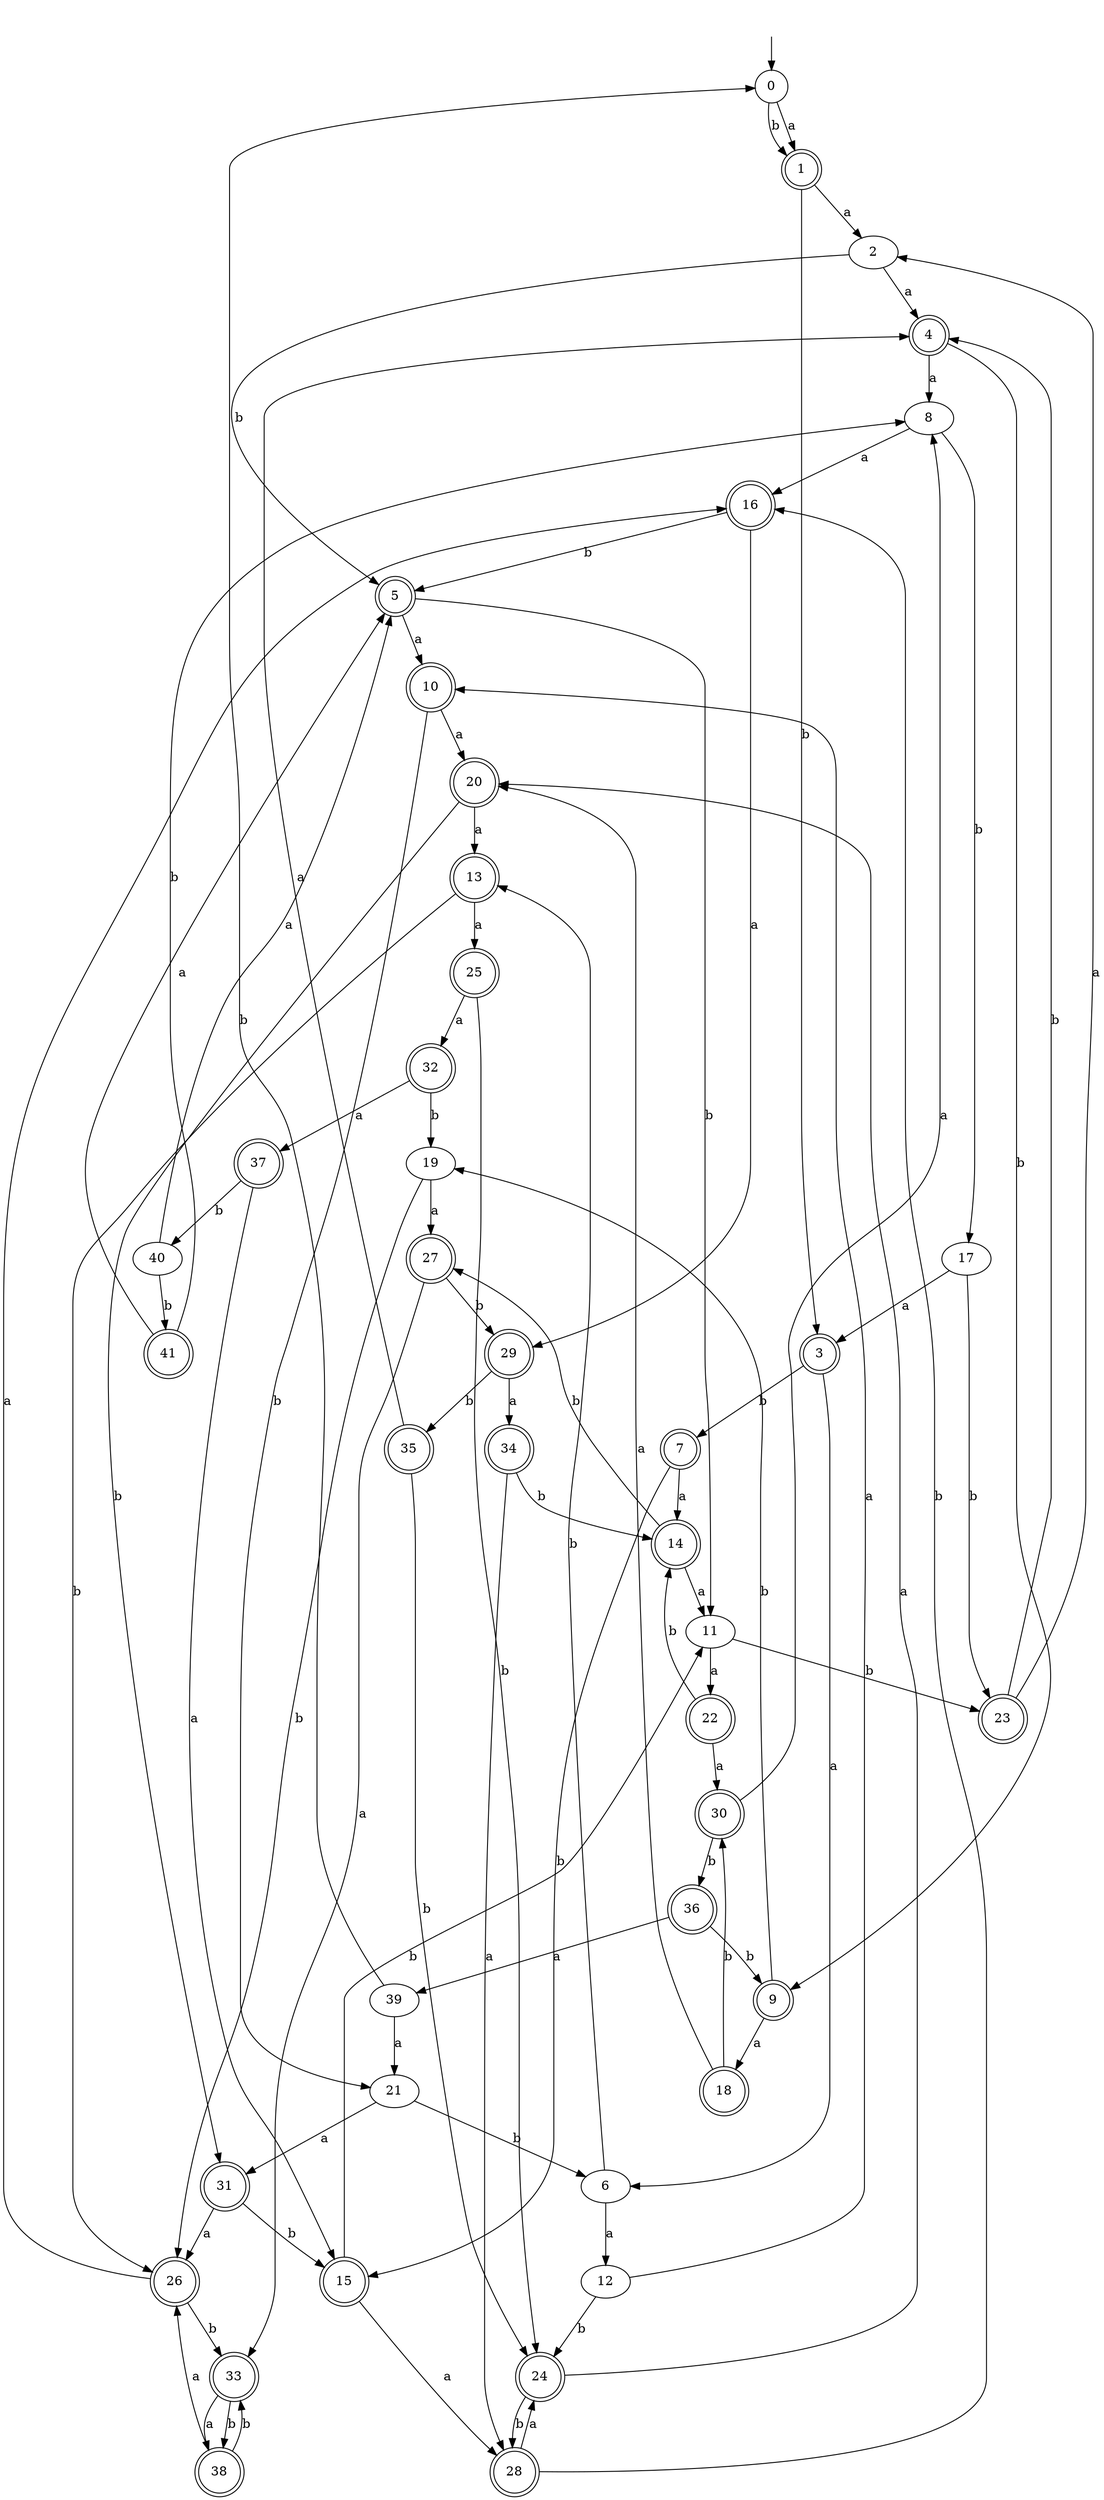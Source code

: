 digraph RandomDFA {
  __start0 [label="", shape=none];
  __start0 -> 0 [label=""];
  0 [shape=circle]
  0 -> 1 [label="a"]
  0 -> 1 [label="b"]
  1 [shape=doublecircle]
  1 -> 2 [label="a"]
  1 -> 3 [label="b"]
  2
  2 -> 4 [label="a"]
  2 -> 5 [label="b"]
  3 [shape=doublecircle]
  3 -> 6 [label="a"]
  3 -> 7 [label="b"]
  4 [shape=doublecircle]
  4 -> 8 [label="a"]
  4 -> 9 [label="b"]
  5 [shape=doublecircle]
  5 -> 10 [label="a"]
  5 -> 11 [label="b"]
  6
  6 -> 12 [label="a"]
  6 -> 13 [label="b"]
  7 [shape=doublecircle]
  7 -> 14 [label="a"]
  7 -> 15 [label="b"]
  8
  8 -> 16 [label="a"]
  8 -> 17 [label="b"]
  9 [shape=doublecircle]
  9 -> 18 [label="a"]
  9 -> 19 [label="b"]
  10 [shape=doublecircle]
  10 -> 20 [label="a"]
  10 -> 21 [label="b"]
  11
  11 -> 22 [label="a"]
  11 -> 23 [label="b"]
  12
  12 -> 10 [label="a"]
  12 -> 24 [label="b"]
  13 [shape=doublecircle]
  13 -> 25 [label="a"]
  13 -> 26 [label="b"]
  14 [shape=doublecircle]
  14 -> 11 [label="a"]
  14 -> 27 [label="b"]
  15 [shape=doublecircle]
  15 -> 28 [label="a"]
  15 -> 11 [label="b"]
  16 [shape=doublecircle]
  16 -> 29 [label="a"]
  16 -> 5 [label="b"]
  17
  17 -> 3 [label="a"]
  17 -> 23 [label="b"]
  18 [shape=doublecircle]
  18 -> 20 [label="a"]
  18 -> 30 [label="b"]
  19
  19 -> 27 [label="a"]
  19 -> 26 [label="b"]
  20 [shape=doublecircle]
  20 -> 13 [label="a"]
  20 -> 31 [label="b"]
  21
  21 -> 31 [label="a"]
  21 -> 6 [label="b"]
  22 [shape=doublecircle]
  22 -> 30 [label="a"]
  22 -> 14 [label="b"]
  23 [shape=doublecircle]
  23 -> 2 [label="a"]
  23 -> 4 [label="b"]
  24 [shape=doublecircle]
  24 -> 20 [label="a"]
  24 -> 28 [label="b"]
  25 [shape=doublecircle]
  25 -> 32 [label="a"]
  25 -> 24 [label="b"]
  26 [shape=doublecircle]
  26 -> 16 [label="a"]
  26 -> 33 [label="b"]
  27 [shape=doublecircle]
  27 -> 33 [label="a"]
  27 -> 29 [label="b"]
  28 [shape=doublecircle]
  28 -> 24 [label="a"]
  28 -> 16 [label="b"]
  29 [shape=doublecircle]
  29 -> 34 [label="a"]
  29 -> 35 [label="b"]
  30 [shape=doublecircle]
  30 -> 8 [label="a"]
  30 -> 36 [label="b"]
  31 [shape=doublecircle]
  31 -> 26 [label="a"]
  31 -> 15 [label="b"]
  32 [shape=doublecircle]
  32 -> 37 [label="a"]
  32 -> 19 [label="b"]
  33 [shape=doublecircle]
  33 -> 38 [label="a"]
  33 -> 38 [label="b"]
  34 [shape=doublecircle]
  34 -> 28 [label="a"]
  34 -> 14 [label="b"]
  35 [shape=doublecircle]
  35 -> 4 [label="a"]
  35 -> 24 [label="b"]
  36 [shape=doublecircle]
  36 -> 39 [label="a"]
  36 -> 9 [label="b"]
  37 [shape=doublecircle]
  37 -> 15 [label="a"]
  37 -> 40 [label="b"]
  38 [shape=doublecircle]
  38 -> 26 [label="a"]
  38 -> 33 [label="b"]
  39
  39 -> 21 [label="a"]
  39 -> 0 [label="b"]
  40
  40 -> 5 [label="a"]
  40 -> 41 [label="b"]
  41 [shape=doublecircle]
  41 -> 5 [label="a"]
  41 -> 8 [label="b"]
}
